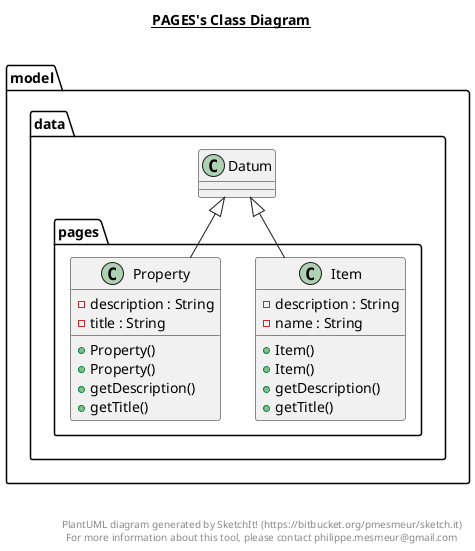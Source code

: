 @startuml

title __PAGES's Class Diagram__\n

  namespace model.data {
    namespace pages {
      class model.data.pages.Item {
          - description : String
          - name : String
          + Item()
          + Item()
          + getDescription()
          + getTitle()
      }
    }
  }
  

  namespace model.data {
    namespace pages {
      class model.data.pages.Property {
          - description : String
          - title : String
          + Property()
          + Property()
          + getDescription()
          + getTitle()
      }
    }
  }
  

  model.data.pages.Item -up-|> model.data.Datum
  model.data.pages.Property -up-|> model.data.Datum


right footer


PlantUML diagram generated by SketchIt! (https://bitbucket.org/pmesmeur/sketch.it)
For more information about this tool, please contact philippe.mesmeur@gmail.com
endfooter

@enduml
